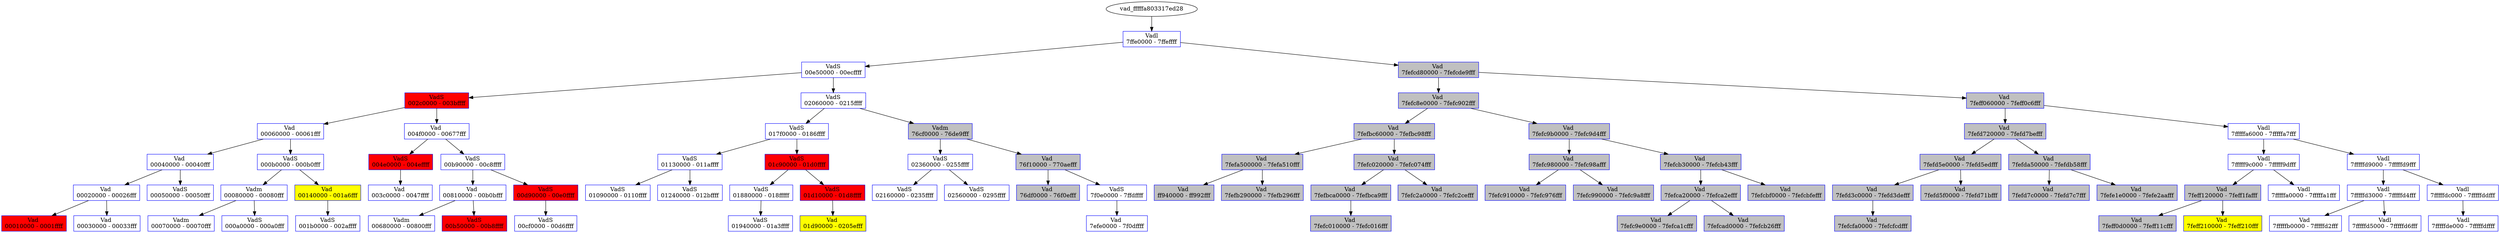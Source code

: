 /* Pid:    472 */
digraph processtree {
graph [rankdir = "TB"];
vad_fffffa803317ed28 -> vad_fffffa8033171830
vad_fffffa8033171830 [label = "{ Vadl\n7ffe0000 - 7ffeffff }"shape = "record" color = "blue" style = "filled" fillcolor = "white"];
vad_fffffa8033171830 -> vad_fffffa80331e5340
vad_fffffa80331e5340 [label = "{ VadS\n00e50000 - 00ecffff }"shape = "record" color = "blue" style = "filled" fillcolor = "white"];
vad_fffffa80331e5340 -> vad_fffffa8032f1f530
vad_fffffa8032f1f530 [label = "{ VadS\n002c0000 - 003bffff }"shape = "record" color = "blue" style = "filled" fillcolor = "red"];
vad_fffffa8032f1f530 -> vad_fffffa80331b03d0
vad_fffffa80331b03d0 [label = "{ Vad \n00060000 - 00061fff }"shape = "record" color = "blue" style = "filled" fillcolor = "white"];
vad_fffffa80331b03d0 -> vad_fffffa80331a2010
vad_fffffa80331a2010 [label = "{ Vad \n00040000 - 00040fff }"shape = "record" color = "blue" style = "filled" fillcolor = "white"];
vad_fffffa80331a2010 -> vad_fffffa80331b0460
vad_fffffa80331b0460 [label = "{ Vad \n00020000 - 00026fff }"shape = "record" color = "blue" style = "filled" fillcolor = "white"];
vad_fffffa80331b0460 -> vad_fffffa803319eb00
vad_fffffa803319eb00 [label = "{ Vad \n00010000 - 0001ffff }"shape = "record" color = "blue" style = "filled" fillcolor = "red"];
vad_fffffa80331b0460 -> vad_fffffa80331a1490
vad_fffffa80331a1490 [label = "{ Vad \n00030000 - 00033fff }"shape = "record" color = "blue" style = "filled" fillcolor = "white"];
vad_fffffa80331a2010 -> vad_fffffa80331a1190
vad_fffffa80331a1190 [label = "{ VadS\n00050000 - 00050fff }"shape = "record" color = "blue" style = "filled" fillcolor = "white"];
vad_fffffa80331b03d0 -> vad_fffffa80325ca520
vad_fffffa80325ca520 [label = "{ VadS\n000b0000 - 000b0fff }"shape = "record" color = "blue" style = "filled" fillcolor = "white"];
vad_fffffa80325ca520 -> vad_fffffa80331b1f70
vad_fffffa80331b1f70 [label = "{ Vadm\n00080000 - 00080fff }"shape = "record" color = "blue" style = "filled" fillcolor = "white"];
vad_fffffa80331b1f70 -> vad_fffffa80331b0250
vad_fffffa80331b0250 [label = "{ Vadm\n00070000 - 00070fff }"shape = "record" color = "blue" style = "filled" fillcolor = "white"];
vad_fffffa80331b1f70 -> vad_fffffa80325ca570
vad_fffffa80325ca570 [label = "{ VadS\n000a0000 - 000a0fff }"shape = "record" color = "blue" style = "filled" fillcolor = "white"];
vad_fffffa80325ca520 -> vad_fffffa803319e740
vad_fffffa803319e740 [label = "{ Vad \n00140000 - 001a6fff }"shape = "record" color = "blue" style = "filled" fillcolor = "yellow"];
vad_fffffa803319e740 -> vad_fffffa80331a20b0
vad_fffffa80331a20b0 [label = "{ VadS\n001b0000 - 002affff }"shape = "record" color = "blue" style = "filled" fillcolor = "white"];
vad_fffffa8032f1f530 -> vad_fffffa80331ad2c0
vad_fffffa80331ad2c0 [label = "{ Vad \n004f0000 - 00677fff }"shape = "record" color = "blue" style = "filled" fillcolor = "white"];
vad_fffffa80331ad2c0 -> vad_fffffa803319cb90
vad_fffffa803319cb90 [label = "{ VadS\n004e0000 - 004effff }"shape = "record" color = "blue" style = "filled" fillcolor = "red"];
vad_fffffa803319cb90 -> vad_fffffa80331b0560
vad_fffffa80331b0560 [label = "{ Vad \n003c0000 - 0047ffff }"shape = "record" color = "blue" style = "filled" fillcolor = "white"];
vad_fffffa80331ad2c0 -> vad_fffffa8032816880
vad_fffffa8032816880 [label = "{ VadS\n00b90000 - 00c8ffff }"shape = "record" color = "blue" style = "filled" fillcolor = "white"];
vad_fffffa8032816880 -> vad_fffffa80331b0340
vad_fffffa80331b0340 [label = "{ Vad \n00810000 - 00b0bfff }"shape = "record" color = "blue" style = "filled" fillcolor = "white"];
vad_fffffa80331b0340 -> vad_fffffa80331ad610
vad_fffffa80331ad610 [label = "{ Vadm\n00680000 - 00800fff }"shape = "record" color = "blue" style = "filled" fillcolor = "white"];
vad_fffffa80331b0340 -> vad_fffffa80331b02f0
vad_fffffa80331b02f0 [label = "{ VadS\n00b50000 - 00b8ffff }"shape = "record" color = "blue" style = "filled" fillcolor = "red"];
vad_fffffa8032816880 -> vad_fffffa803321b980
vad_fffffa803321b980 [label = "{ VadS\n00d90000 - 00e0ffff }"shape = "record" color = "blue" style = "filled" fillcolor = "red"];
vad_fffffa803321b980 -> vad_fffffa8032eb1fc0
vad_fffffa8032eb1fc0 [label = "{ VadS\n00cf0000 - 00d6ffff }"shape = "record" color = "blue" style = "filled" fillcolor = "white"];
vad_fffffa80331e5340 -> vad_fffffa803100a930
vad_fffffa803100a930 [label = "{ VadS\n02060000 - 0215ffff }"shape = "record" color = "blue" style = "filled" fillcolor = "white"];
vad_fffffa803100a930 -> vad_fffffa80331be960
vad_fffffa80331be960 [label = "{ VadS\n017f0000 - 0186ffff }"shape = "record" color = "blue" style = "filled" fillcolor = "white"];
vad_fffffa80331be960 -> vad_fffffa803383cd70
vad_fffffa803383cd70 [label = "{ VadS\n01130000 - 011affff }"shape = "record" color = "blue" style = "filled" fillcolor = "white"];
vad_fffffa803383cd70 -> vad_fffffa8033171af0
vad_fffffa8033171af0 [label = "{ VadS\n01090000 - 0110ffff }"shape = "record" color = "blue" style = "filled" fillcolor = "white"];
vad_fffffa803383cd70 -> vad_fffffa80332ca1e0
vad_fffffa80332ca1e0 [label = "{ VadS\n01240000 - 012bffff }"shape = "record" color = "blue" style = "filled" fillcolor = "white"];
vad_fffffa80331be960 -> vad_fffffa8031037200
vad_fffffa8031037200 [label = "{ VadS\n01c90000 - 01d0ffff }"shape = "record" color = "blue" style = "filled" fillcolor = "red"];
vad_fffffa8031037200 -> vad_fffffa803315f780
vad_fffffa803315f780 [label = "{ VadS\n01880000 - 018fffff }"shape = "record" color = "blue" style = "filled" fillcolor = "white"];
vad_fffffa803315f780 -> vad_fffffa80334c8160
vad_fffffa80334c8160 [label = "{ VadS\n01940000 - 01a3ffff }"shape = "record" color = "blue" style = "filled" fillcolor = "white"];
vad_fffffa8031037200 -> vad_fffffa8034137c00
vad_fffffa8034137c00 [label = "{ VadS\n01d10000 - 01d8ffff }"shape = "record" color = "blue" style = "filled" fillcolor = "red"];
vad_fffffa8034137c00 -> vad_fffffa8032596140
vad_fffffa8032596140 [label = "{ Vad \n01d90000 - 0205efff }"shape = "record" color = "blue" style = "filled" fillcolor = "yellow"];
vad_fffffa803100a930 -> vad_fffffa80331b01b0
vad_fffffa80331b01b0 [label = "{ Vadm\n76cf0000 - 76de9fff }"shape = "record" color = "blue" style = "filled" fillcolor = "gray"];
vad_fffffa80331b01b0 -> vad_fffffa803101e720
vad_fffffa803101e720 [label = "{ VadS\n02360000 - 0255ffff }"shape = "record" color = "blue" style = "filled" fillcolor = "white"];
vad_fffffa803101e720 -> vad_fffffa80325328b0
vad_fffffa80325328b0 [label = "{ VadS\n02160000 - 0235ffff }"shape = "record" color = "blue" style = "filled" fillcolor = "white"];
vad_fffffa803101e720 -> vad_fffffa803103ca60
vad_fffffa803103ca60 [label = "{ VadS\n02560000 - 0295ffff }"shape = "record" color = "blue" style = "filled" fillcolor = "white"];
vad_fffffa80331b01b0 -> vad_fffffa80328144b0
vad_fffffa80328144b0 [label = "{ Vad \n76f10000 - 770aefff }"shape = "record" color = "blue" style = "filled" fillcolor = "gray"];
vad_fffffa80328144b0 -> vad_fffffa80331a08f0
vad_fffffa80331a08f0 [label = "{ Vad \n76df0000 - 76f0efff }"shape = "record" color = "blue" style = "filled" fillcolor = "gray"];
vad_fffffa80328144b0 -> vad_fffffa803317e840
vad_fffffa803317e840 [label = "{ VadS\n7f0e0000 - 7ffdffff }"shape = "record" color = "blue" style = "filled" fillcolor = "white"];
vad_fffffa803317e840 -> vad_fffffa803319e7d0
vad_fffffa803319e7d0 [label = "{ Vad \n7efe0000 - 7f0dffff }"shape = "record" color = "blue" style = "filled" fillcolor = "white"];
vad_fffffa8033171830 -> vad_fffffa803319ef80
vad_fffffa803319ef80 [label = "{ Vad \n7fefcd80000 - 7fefcde9fff }"shape = "record" color = "blue" style = "filled" fillcolor = "gray"];
vad_fffffa803319ef80 -> vad_fffffa80331a63b0
vad_fffffa80331a63b0 [label = "{ Vad \n7fefc8e0000 - 7fefc902fff }"shape = "record" color = "blue" style = "filled" fillcolor = "gray"];
vad_fffffa80331a63b0 -> vad_fffffa80331fc450
vad_fffffa80331fc450 [label = "{ Vad \n7fefbc60000 - 7fefbc98fff }"shape = "record" color = "blue" style = "filled" fillcolor = "gray"];
vad_fffffa80331fc450 -> vad_fffffa80334c1ec0
vad_fffffa80334c1ec0 [label = "{ Vad \n7fefa500000 - 7fefa510fff }"shape = "record" color = "blue" style = "filled" fillcolor = "gray"];
vad_fffffa80334c1ec0 -> vad_fffffa803240c870
vad_fffffa803240c870 [label = "{ Vad \nff940000 - ff992fff }"shape = "record" color = "blue" style = "filled" fillcolor = "gray"];
vad_fffffa80334c1ec0 -> vad_fffffa8031035150
vad_fffffa8031035150 [label = "{ Vad \n7fefb290000 - 7fefb296fff }"shape = "record" color = "blue" style = "filled" fillcolor = "gray"];
vad_fffffa80331fc450 -> vad_fffffa80326e8290
vad_fffffa80326e8290 [label = "{ Vad \n7fefc020000 - 7fefc074fff }"shape = "record" color = "blue" style = "filled" fillcolor = "gray"];
vad_fffffa80326e8290 -> vad_fffffa8032537cf0
vad_fffffa8032537cf0 [label = "{ Vad \n7fefbca0000 - 7fefbca9fff }"shape = "record" color = "blue" style = "filled" fillcolor = "gray"];
vad_fffffa8032537cf0 -> vad_fffffa8032532900
vad_fffffa8032532900 [label = "{ Vad \n7fefc010000 - 7fefc016fff }"shape = "record" color = "blue" style = "filled" fillcolor = "gray"];
vad_fffffa80326e8290 -> vad_fffffa803322cec0
vad_fffffa803322cec0 [label = "{ Vad \n7fefc2a0000 - 7fefc2cefff }"shape = "record" color = "blue" style = "filled" fillcolor = "gray"];
vad_fffffa80331a63b0 -> vad_fffffa803319d7a0
vad_fffffa803319d7a0 [label = "{ Vad \n7fefc9b0000 - 7fefc9d4fff }"shape = "record" color = "blue" style = "filled" fillcolor = "gray"];
vad_fffffa803319d7a0 -> vad_fffffa803319ee60
vad_fffffa803319ee60 [label = "{ Vad \n7fefc980000 - 7fefc98afff }"shape = "record" color = "blue" style = "filled" fillcolor = "gray"];
vad_fffffa803319ee60 -> vad_fffffa80331a8170
vad_fffffa80331a8170 [label = "{ Vad \n7fefc910000 - 7fefc976fff }"shape = "record" color = "blue" style = "filled" fillcolor = "gray"];
vad_fffffa803319ee60 -> vad_fffffa803319d680
vad_fffffa803319d680 [label = "{ Vad \n7fefc990000 - 7fefc9a8fff }"shape = "record" color = "blue" style = "filled" fillcolor = "gray"];
vad_fffffa803319d7a0 -> vad_fffffa803321e7b0
vad_fffffa803321e7b0 [label = "{ Vad \n7fefcb30000 - 7fefcb43fff }"shape = "record" color = "blue" style = "filled" fillcolor = "gray"];
vad_fffffa803321e7b0 -> vad_fffffa803319eef0
vad_fffffa803319eef0 [label = "{ Vad \n7fefca20000 - 7fefca2efff }"shape = "record" color = "blue" style = "filled" fillcolor = "gray"];
vad_fffffa803319eef0 -> vad_fffffa80332c1e30
vad_fffffa80332c1e30 [label = "{ Vad \n7fefc9e0000 - 7fefca1cfff }"shape = "record" color = "blue" style = "filled" fillcolor = "gray"];
vad_fffffa803319eef0 -> vad_fffffa803322d460
vad_fffffa803322d460 [label = "{ Vad \n7fefcad0000 - 7fefcb26fff }"shape = "record" color = "blue" style = "filled" fillcolor = "gray"];
vad_fffffa803321e7b0 -> vad_fffffa803319da40
vad_fffffa803319da40 [label = "{ Vad \n7fefcbf0000 - 7fefcbfefff }"shape = "record" color = "blue" style = "filled" fillcolor = "gray"];
vad_fffffa803319ef80 -> vad_fffffa80331a5f80
vad_fffffa80331a5f80 [label = "{ Vad \n7feff060000 - 7feff0c6fff }"shape = "record" color = "blue" style = "filled" fillcolor = "gray"];
vad_fffffa80331a5f80 -> vad_fffffa803319d710
vad_fffffa803319d710 [label = "{ Vad \n7fefd720000 - 7fefd7befff }"shape = "record" color = "blue" style = "filled" fillcolor = "gray"];
vad_fffffa803319d710 -> vad_fffffa80331a5ef0
vad_fffffa80331a5ef0 [label = "{ Vad \n7fefd5e0000 - 7fefd5edfff }"shape = "record" color = "blue" style = "filled" fillcolor = "gray"];
vad_fffffa80331a5ef0 -> vad_fffffa803319d9b0
vad_fffffa803319d9b0 [label = "{ Vad \n7fefd3c0000 - 7fefd3defff }"shape = "record" color = "blue" style = "filled" fillcolor = "gray"];
vad_fffffa803319d9b0 -> vad_fffffa80331a67b0
vad_fffffa80331a67b0 [label = "{ Vad \n7fefcfa0000 - 7fefcfcdfff }"shape = "record" color = "blue" style = "filled" fillcolor = "gray"];
vad_fffffa80331a5ef0 -> vad_fffffa803319d5f0
vad_fffffa803319d5f0 [label = "{ Vad \n7fefd5f0000 - 7fefd71bfff }"shape = "record" color = "blue" style = "filled" fillcolor = "gray"];
vad_fffffa803319d710 -> vad_fffffa80331aa330
vad_fffffa80331aa330 [label = "{ Vad \n7fefda50000 - 7fefdb58fff }"shape = "record" color = "blue" style = "filled" fillcolor = "gray"];
vad_fffffa80331aa330 -> vad_fffffa803101b660
vad_fffffa803101b660 [label = "{ Vad \n7fefd7c0000 - 7fefd7c7fff }"shape = "record" color = "blue" style = "filled" fillcolor = "gray"];
vad_fffffa80331aa330 -> vad_fffffa80331a5d10
vad_fffffa80331a5d10 [label = "{ Vad \n7fefe1e0000 - 7fefe2aafff }"shape = "record" color = "blue" style = "filled" fillcolor = "gray"];
vad_fffffa80331a5f80 -> vad_fffffa803276d360
vad_fffffa803276d360 [label = "{ Vadl\n7fffffa6000 - 7fffffa7fff }"shape = "record" color = "blue" style = "filled" fillcolor = "white"];
vad_fffffa803276d360 -> vad_fffffa80321c3550
vad_fffffa80321c3550 [label = "{ Vadl\n7fffff9c000 - 7fffff9dfff }"shape = "record" color = "blue" style = "filled" fillcolor = "white"];
vad_fffffa80321c3550 -> vad_fffffa8032d62c10
vad_fffffa8032d62c10 [label = "{ Vad \n7feff120000 - 7feff1fafff }"shape = "record" color = "blue" style = "filled" fillcolor = "gray"];
vad_fffffa8032d62c10 -> vad_fffffa8031005a50
vad_fffffa8031005a50 [label = "{ Vad \n7feff0d0000 - 7feff11cfff }"shape = "record" color = "blue" style = "filled" fillcolor = "gray"];
vad_fffffa8032d62c10 -> vad_fffffa80327fb980
vad_fffffa80327fb980 [label = "{ Vad \n7feff210000 - 7feff210fff }"shape = "record" color = "blue" style = "filled" fillcolor = "yellow"];
vad_fffffa80321c3550 -> vad_fffffa8033248e40
vad_fffffa8033248e40 [label = "{ Vadl\n7fffffa0000 - 7fffffa1fff }"shape = "record" color = "blue" style = "filled" fillcolor = "white"];
vad_fffffa803276d360 -> vad_fffffa803317f210
vad_fffffa803317f210 [label = "{ Vadl\n7fffffd9000 - 7fffffd9fff }"shape = "record" color = "blue" style = "filled" fillcolor = "white"];
vad_fffffa803317f210 -> vad_fffffa8032816710
vad_fffffa8032816710 [label = "{ Vadl\n7fffffd3000 - 7fffffd4fff }"shape = "record" color = "blue" style = "filled" fillcolor = "white"];
vad_fffffa8032816710 -> vad_fffffa80324b3010
vad_fffffa80324b3010 [label = "{ Vad \n7fffffb0000 - 7fffffd2fff }"shape = "record" color = "blue" style = "filled" fillcolor = "white"];
vad_fffffa8032816710 -> vad_fffffa80332ee7d0
vad_fffffa80332ee7d0 [label = "{ Vadl\n7fffffd5000 - 7fffffd6fff }"shape = "record" color = "blue" style = "filled" fillcolor = "white"];
vad_fffffa803317f210 -> vad_fffffa803240c270
vad_fffffa803240c270 [label = "{ Vadl\n7fffffdc000 - 7fffffddfff }"shape = "record" color = "blue" style = "filled" fillcolor = "white"];
vad_fffffa803240c270 -> vad_fffffa8033689d60
vad_fffffa8033689d60 [label = "{ Vadl\n7fffffde000 - 7fffffdffff }"shape = "record" color = "blue" style = "filled" fillcolor = "white"];
}
